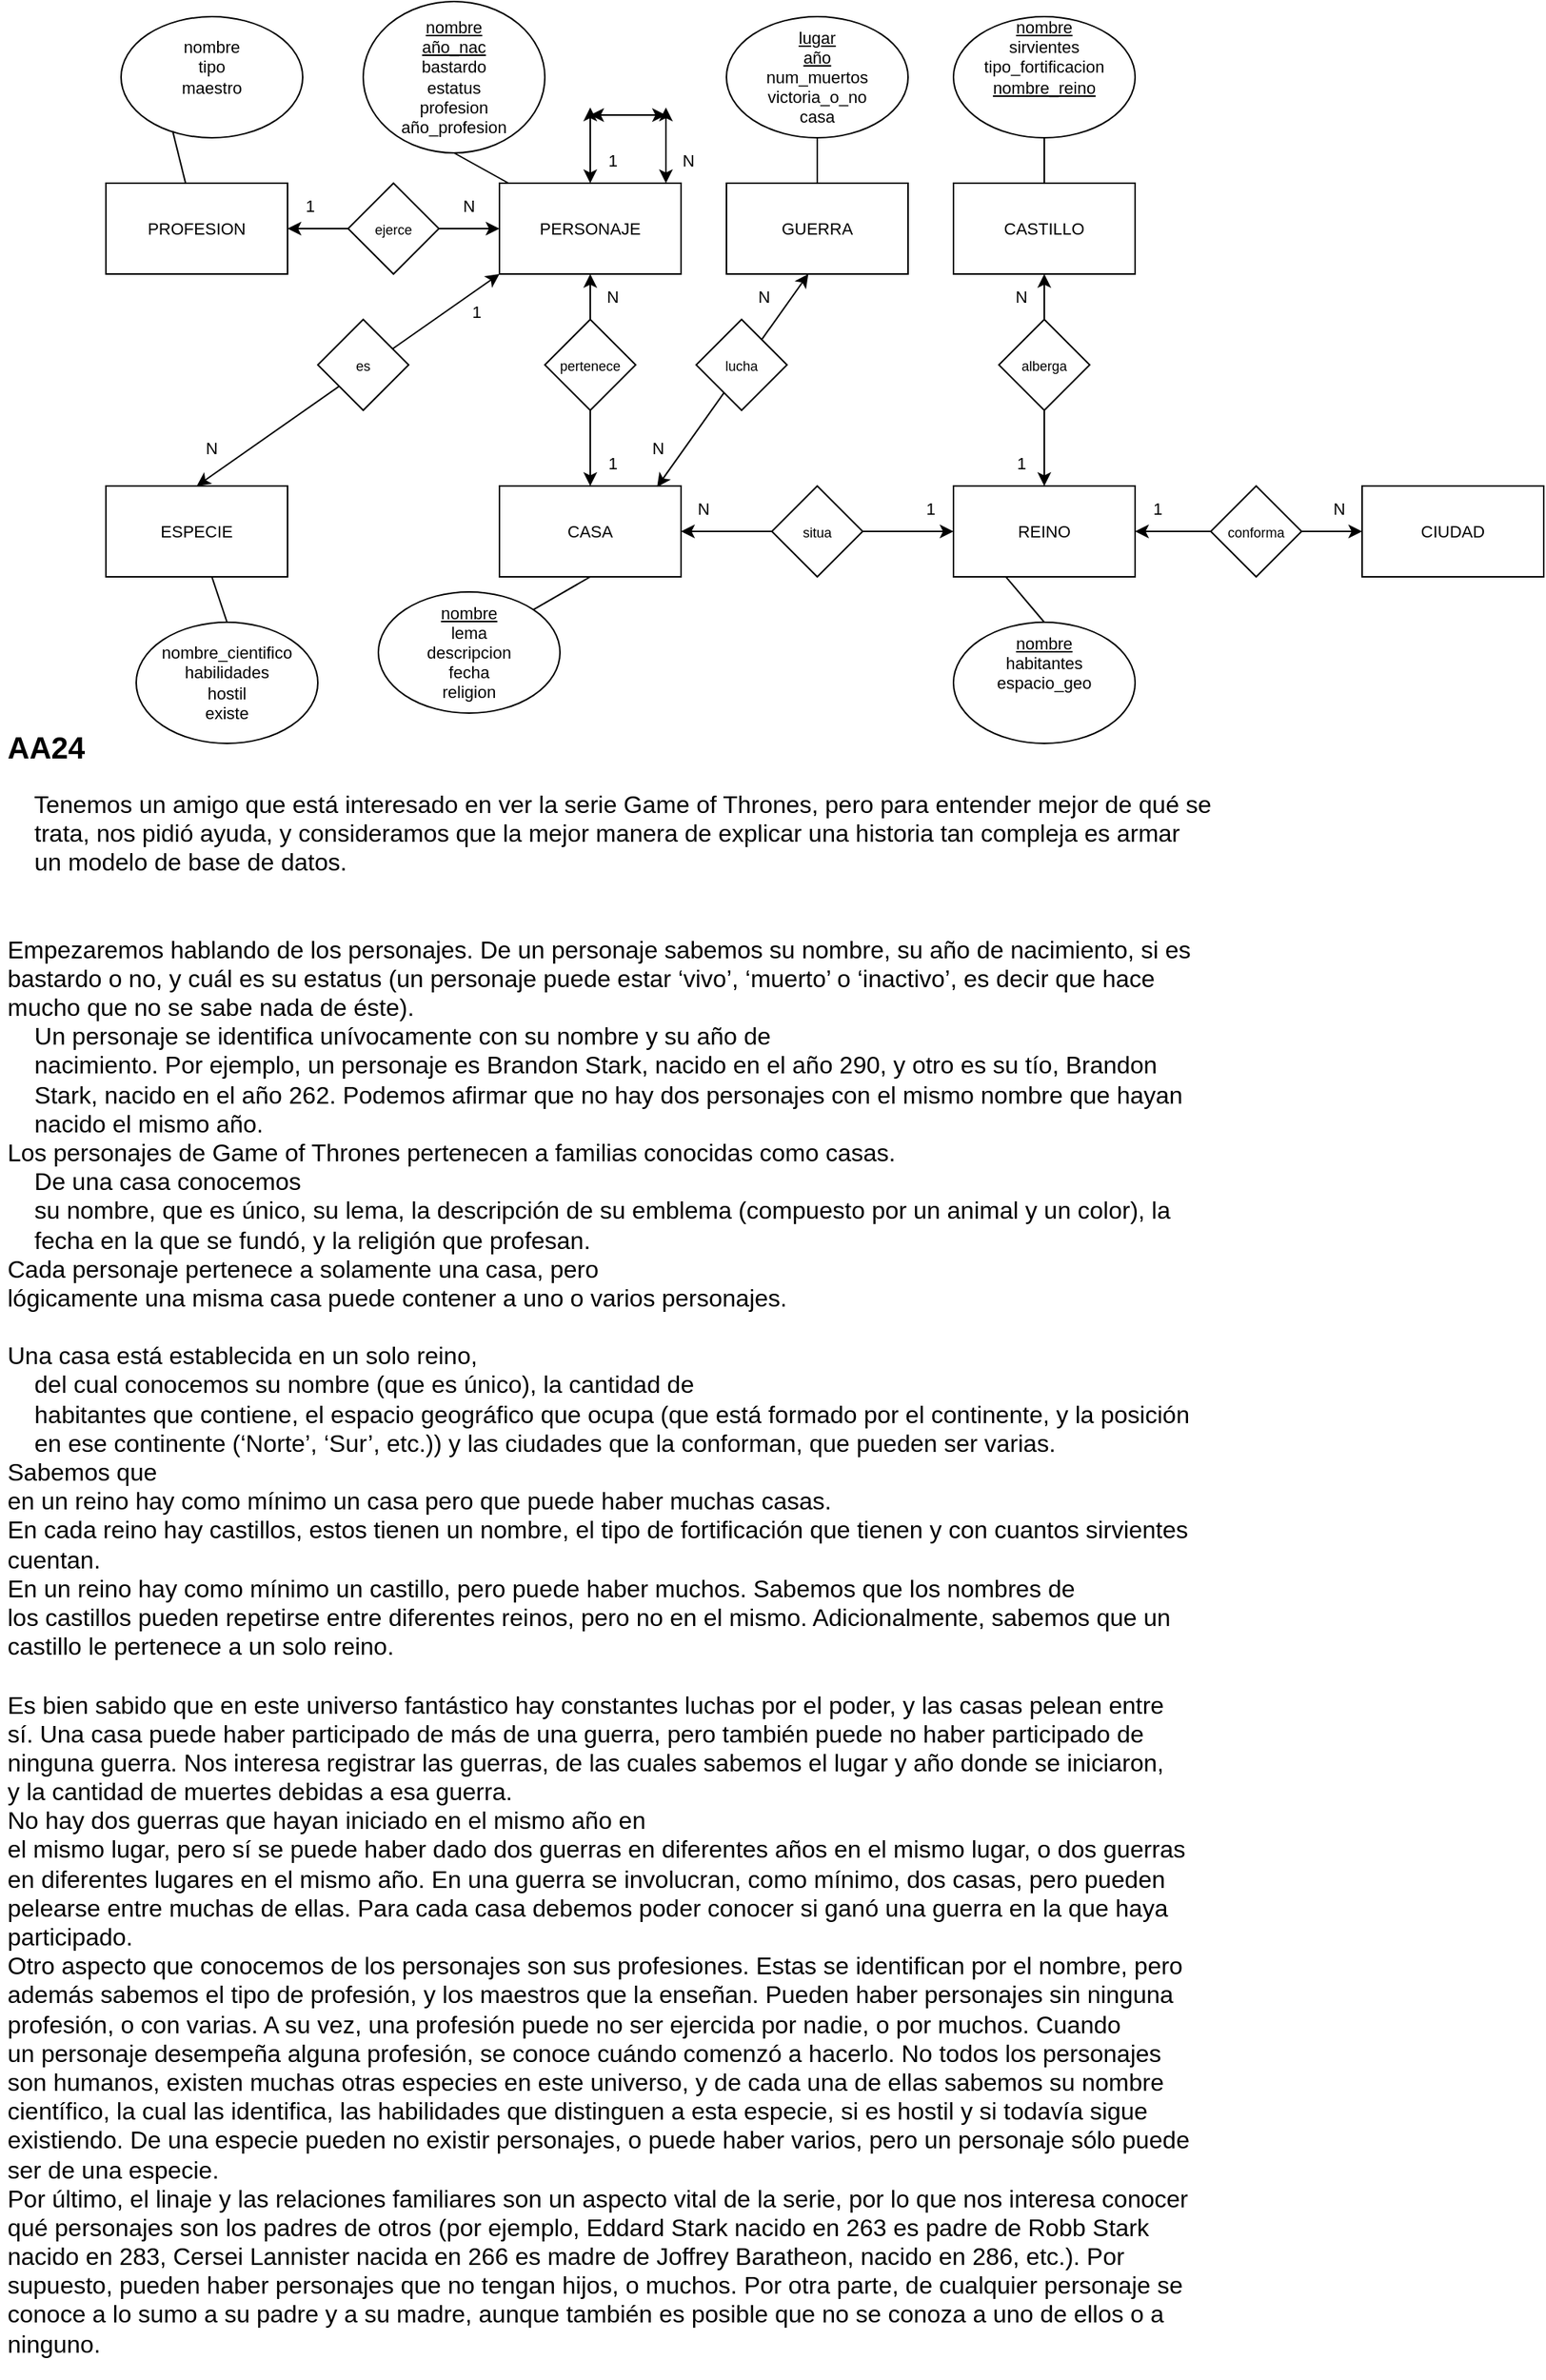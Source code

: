 <mxfile version="20.3.0" type="github">
  <diagram id="C5RBs43oDa-KdzZeNtuy" name="Page-1">
    <mxGraphModel dx="2012" dy="591" grid="1" gridSize="10" guides="1" tooltips="1" connect="1" arrows="1" fold="1" page="1" pageScale="1" pageWidth="827" pageHeight="1169" math="0" shadow="0">
      <root>
        <mxCell id="WIyWlLk6GJQsqaUBKTNV-0" />
        <mxCell id="WIyWlLk6GJQsqaUBKTNV-1" parent="WIyWlLk6GJQsqaUBKTNV-0" />
        <mxCell id="rh9xdCCn0vHc_wa4EPn4-0" value="PERSONAJE" style="rounded=0;whiteSpace=wrap;html=1;strokeWidth=1;fontSize=11;" vertex="1" parent="WIyWlLk6GJQsqaUBKTNV-1">
          <mxGeometry x="90" y="120" width="120" height="60" as="geometry" />
        </mxCell>
        <mxCell id="rh9xdCCn0vHc_wa4EPn4-1" value="CASA" style="rounded=0;whiteSpace=wrap;html=1;strokeWidth=1;fontSize=11;" vertex="1" parent="WIyWlLk6GJQsqaUBKTNV-1">
          <mxGeometry x="90" y="320" width="120" height="60" as="geometry" />
        </mxCell>
        <mxCell id="rh9xdCCn0vHc_wa4EPn4-2" value="" style="endArrow=classic;startArrow=classic;html=1;rounded=0;fontSize=11;entryX=0.5;entryY=1;entryDx=0;entryDy=0;exitX=0.5;exitY=0;exitDx=0;exitDy=0;" edge="1" parent="WIyWlLk6GJQsqaUBKTNV-1" source="rh9xdCCn0vHc_wa4EPn4-1" target="rh9xdCCn0vHc_wa4EPn4-0">
          <mxGeometry width="50" height="50" relative="1" as="geometry">
            <mxPoint x="410" y="260" as="sourcePoint" />
            <mxPoint x="460" y="210" as="targetPoint" />
          </mxGeometry>
        </mxCell>
        <mxCell id="rh9xdCCn0vHc_wa4EPn4-3" value="&lt;div&gt;&lt;u&gt;nombre&lt;/u&gt;&lt;/div&gt;&lt;div&gt;&lt;u&gt;año_nac&lt;/u&gt;&lt;/div&gt;&lt;div&gt;bastardo&lt;/div&gt;&lt;div&gt;estatus&lt;/div&gt;&lt;div&gt;profesion&lt;/div&gt;&lt;div&gt;año_profesion&lt;br&gt;&lt;/div&gt;" style="ellipse;whiteSpace=wrap;html=1;strokeWidth=1;fontSize=11;" vertex="1" parent="WIyWlLk6GJQsqaUBKTNV-1">
          <mxGeometry width="120" height="100" as="geometry" />
        </mxCell>
        <mxCell id="rh9xdCCn0vHc_wa4EPn4-4" value="" style="endArrow=none;html=1;rounded=0;fontSize=11;entryX=0.5;entryY=1;entryDx=0;entryDy=0;" edge="1" parent="WIyWlLk6GJQsqaUBKTNV-1" source="rh9xdCCn0vHc_wa4EPn4-0" target="rh9xdCCn0vHc_wa4EPn4-3">
          <mxGeometry width="50" height="50" relative="1" as="geometry">
            <mxPoint x="410" y="260" as="sourcePoint" />
            <mxPoint x="460" y="210" as="targetPoint" />
          </mxGeometry>
        </mxCell>
        <mxCell id="rh9xdCCn0vHc_wa4EPn4-5" value="&lt;div&gt;&lt;u&gt;nombre&lt;/u&gt;&lt;/div&gt;&lt;div&gt;lema&lt;/div&gt;&lt;div&gt;descripcion&lt;/div&gt;&lt;div&gt;fecha&lt;/div&gt;&lt;div&gt;religion&lt;/div&gt;" style="ellipse;whiteSpace=wrap;html=1;strokeWidth=1;fontSize=11;" vertex="1" parent="WIyWlLk6GJQsqaUBKTNV-1">
          <mxGeometry x="10" y="390" width="120" height="80" as="geometry" />
        </mxCell>
        <mxCell id="rh9xdCCn0vHc_wa4EPn4-6" value="" style="endArrow=none;html=1;rounded=0;fontSize=11;exitX=1;exitY=0;exitDx=0;exitDy=0;entryX=0.5;entryY=1;entryDx=0;entryDy=0;" edge="1" parent="WIyWlLk6GJQsqaUBKTNV-1" source="rh9xdCCn0vHc_wa4EPn4-5" target="rh9xdCCn0vHc_wa4EPn4-1">
          <mxGeometry width="50" height="50" relative="1" as="geometry">
            <mxPoint x="410" y="260" as="sourcePoint" />
            <mxPoint x="460" y="210" as="targetPoint" />
          </mxGeometry>
        </mxCell>
        <mxCell id="rh9xdCCn0vHc_wa4EPn4-7" value="N" style="text;html=1;strokeColor=none;fillColor=none;align=center;verticalAlign=middle;whiteSpace=wrap;rounded=0;strokeWidth=1;fontSize=11;" vertex="1" parent="WIyWlLk6GJQsqaUBKTNV-1">
          <mxGeometry x="150" y="180" width="30" height="30" as="geometry" />
        </mxCell>
        <mxCell id="rh9xdCCn0vHc_wa4EPn4-8" value="1" style="text;html=1;strokeColor=none;fillColor=none;align=center;verticalAlign=middle;whiteSpace=wrap;rounded=0;strokeWidth=1;fontSize=11;" vertex="1" parent="WIyWlLk6GJQsqaUBKTNV-1">
          <mxGeometry x="150" y="290" width="30" height="30" as="geometry" />
        </mxCell>
        <mxCell id="rh9xdCCn0vHc_wa4EPn4-10" value="&lt;font style=&quot;font-size: 9px;&quot;&gt;pertenece&lt;/font&gt;" style="rhombus;whiteSpace=wrap;html=1;strokeWidth=1;fontSize=11;" vertex="1" parent="WIyWlLk6GJQsqaUBKTNV-1">
          <mxGeometry x="120" y="210" width="60" height="60" as="geometry" />
        </mxCell>
        <mxCell id="rh9xdCCn0vHc_wa4EPn4-11" value="&lt;font style=&quot;font-size: 11px;&quot;&gt;REINO&lt;/font&gt;" style="rounded=0;whiteSpace=wrap;html=1;strokeWidth=1;fontSize=9;" vertex="1" parent="WIyWlLk6GJQsqaUBKTNV-1">
          <mxGeometry x="390" y="320" width="120" height="60" as="geometry" />
        </mxCell>
        <mxCell id="rh9xdCCn0vHc_wa4EPn4-12" value="" style="endArrow=classic;startArrow=none;html=1;rounded=0;fontSize=9;exitX=1;exitY=0.5;exitDx=0;exitDy=0;entryX=0;entryY=0.5;entryDx=0;entryDy=0;" edge="1" parent="WIyWlLk6GJQsqaUBKTNV-1" source="rh9xdCCn0vHc_wa4EPn4-15" target="rh9xdCCn0vHc_wa4EPn4-11">
          <mxGeometry width="50" height="50" relative="1" as="geometry">
            <mxPoint x="410" y="260" as="sourcePoint" />
            <mxPoint x="460" y="210" as="targetPoint" />
          </mxGeometry>
        </mxCell>
        <mxCell id="rh9xdCCn0vHc_wa4EPn4-13" value="N" style="text;html=1;strokeColor=none;fillColor=none;align=center;verticalAlign=middle;whiteSpace=wrap;rounded=0;strokeWidth=1;fontSize=11;" vertex="1" parent="WIyWlLk6GJQsqaUBKTNV-1">
          <mxGeometry x="210" y="320" width="30" height="30" as="geometry" />
        </mxCell>
        <mxCell id="rh9xdCCn0vHc_wa4EPn4-14" value="1" style="text;html=1;strokeColor=none;fillColor=none;align=center;verticalAlign=middle;whiteSpace=wrap;rounded=0;strokeWidth=1;fontSize=11;" vertex="1" parent="WIyWlLk6GJQsqaUBKTNV-1">
          <mxGeometry x="360" y="320" width="30" height="30" as="geometry" />
        </mxCell>
        <mxCell id="rh9xdCCn0vHc_wa4EPn4-15" value="&lt;font style=&quot;font-size: 9px;&quot;&gt;situa&lt;/font&gt;" style="rhombus;whiteSpace=wrap;html=1;strokeWidth=1;fontSize=11;" vertex="1" parent="WIyWlLk6GJQsqaUBKTNV-1">
          <mxGeometry x="270" y="320" width="60" height="60" as="geometry" />
        </mxCell>
        <mxCell id="rh9xdCCn0vHc_wa4EPn4-16" value="" style="endArrow=none;startArrow=classic;html=1;rounded=0;fontSize=9;exitX=1;exitY=0.5;exitDx=0;exitDy=0;entryX=0;entryY=0.5;entryDx=0;entryDy=0;" edge="1" parent="WIyWlLk6GJQsqaUBKTNV-1" source="rh9xdCCn0vHc_wa4EPn4-1" target="rh9xdCCn0vHc_wa4EPn4-15">
          <mxGeometry width="50" height="50" relative="1" as="geometry">
            <mxPoint x="210" y="350" as="sourcePoint" />
            <mxPoint x="390" y="350" as="targetPoint" />
          </mxGeometry>
        </mxCell>
        <mxCell id="rh9xdCCn0vHc_wa4EPn4-17" value="&lt;font style=&quot;font-size: 11px;&quot;&gt;CIUDAD&lt;/font&gt;" style="rounded=0;whiteSpace=wrap;html=1;strokeWidth=1;fontSize=9;" vertex="1" parent="WIyWlLk6GJQsqaUBKTNV-1">
          <mxGeometry x="660" y="320" width="120" height="60" as="geometry" />
        </mxCell>
        <mxCell id="rh9xdCCn0vHc_wa4EPn4-18" value="" style="endArrow=classic;startArrow=none;html=1;rounded=0;fontSize=9;entryX=0;entryY=0.5;entryDx=0;entryDy=0;exitX=1;exitY=0.5;exitDx=0;exitDy=0;" edge="1" parent="WIyWlLk6GJQsqaUBKTNV-1" source="rh9xdCCn0vHc_wa4EPn4-24" target="rh9xdCCn0vHc_wa4EPn4-17">
          <mxGeometry width="50" height="50" relative="1" as="geometry">
            <mxPoint x="410" y="320" as="sourcePoint" />
            <mxPoint x="460" y="270" as="targetPoint" />
          </mxGeometry>
        </mxCell>
        <mxCell id="rh9xdCCn0vHc_wa4EPn4-19" value="N" style="text;html=1;strokeColor=none;fillColor=none;align=center;verticalAlign=middle;whiteSpace=wrap;rounded=0;strokeWidth=1;fontSize=11;" vertex="1" parent="WIyWlLk6GJQsqaUBKTNV-1">
          <mxGeometry x="630" y="320" width="30" height="30" as="geometry" />
        </mxCell>
        <mxCell id="rh9xdCCn0vHc_wa4EPn4-20" value="1" style="text;html=1;strokeColor=none;fillColor=none;align=center;verticalAlign=middle;whiteSpace=wrap;rounded=0;strokeWidth=1;fontSize=11;" vertex="1" parent="WIyWlLk6GJQsqaUBKTNV-1">
          <mxGeometry x="510" y="320" width="30" height="30" as="geometry" />
        </mxCell>
        <mxCell id="rh9xdCCn0vHc_wa4EPn4-21" value="&lt;div&gt;&lt;u&gt;nombre&lt;/u&gt;&lt;/div&gt;&lt;div&gt;habitantes&lt;br&gt;&lt;/div&gt;&lt;div&gt;espacio_geo&lt;/div&gt;&lt;div&gt;&lt;br&gt;&lt;/div&gt;&lt;div&gt;&lt;br&gt;&lt;/div&gt;" style="ellipse;whiteSpace=wrap;html=1;strokeWidth=1;fontSize=11;" vertex="1" parent="WIyWlLk6GJQsqaUBKTNV-1">
          <mxGeometry x="390" y="410" width="120" height="80" as="geometry" />
        </mxCell>
        <mxCell id="rh9xdCCn0vHc_wa4EPn4-22" value="" style="endArrow=none;html=1;rounded=0;fontSize=9;exitX=0.5;exitY=0;exitDx=0;exitDy=0;entryX=0.288;entryY=0.999;entryDx=0;entryDy=0;entryPerimeter=0;" edge="1" parent="WIyWlLk6GJQsqaUBKTNV-1" source="rh9xdCCn0vHc_wa4EPn4-21" target="rh9xdCCn0vHc_wa4EPn4-11">
          <mxGeometry width="50" height="50" relative="1" as="geometry">
            <mxPoint x="410" y="320" as="sourcePoint" />
            <mxPoint x="460" y="270" as="targetPoint" />
          </mxGeometry>
        </mxCell>
        <mxCell id="rh9xdCCn0vHc_wa4EPn4-23" value="&lt;div style=&quot;font-size: 11px;&quot;&gt;&lt;font style=&quot;font-size: 11px;&quot;&gt;CASTILLO&lt;/font&gt;&lt;/div&gt;" style="rounded=0;whiteSpace=wrap;html=1;strokeWidth=1;fontSize=9;" vertex="1" parent="WIyWlLk6GJQsqaUBKTNV-1">
          <mxGeometry x="390" y="120" width="120" height="60" as="geometry" />
        </mxCell>
        <mxCell id="rh9xdCCn0vHc_wa4EPn4-24" value="&lt;font style=&quot;font-size: 9px;&quot;&gt;conforma&lt;/font&gt;" style="rhombus;whiteSpace=wrap;html=1;strokeWidth=1;fontSize=11;" vertex="1" parent="WIyWlLk6GJQsqaUBKTNV-1">
          <mxGeometry x="560" y="320" width="60" height="60" as="geometry" />
        </mxCell>
        <mxCell id="rh9xdCCn0vHc_wa4EPn4-25" value="" style="endArrow=none;startArrow=classic;html=1;rounded=0;fontSize=9;entryX=0;entryY=0.5;entryDx=0;entryDy=0;exitX=1;exitY=0.5;exitDx=0;exitDy=0;" edge="1" parent="WIyWlLk6GJQsqaUBKTNV-1" source="rh9xdCCn0vHc_wa4EPn4-11" target="rh9xdCCn0vHc_wa4EPn4-24">
          <mxGeometry width="50" height="50" relative="1" as="geometry">
            <mxPoint x="510" y="350" as="sourcePoint" />
            <mxPoint x="660" y="350" as="targetPoint" />
          </mxGeometry>
        </mxCell>
        <mxCell id="rh9xdCCn0vHc_wa4EPn4-26" value="" style="endArrow=classic;startArrow=classic;html=1;rounded=0;fontSize=11;entryX=0.5;entryY=1;entryDx=0;entryDy=0;exitX=0.5;exitY=0;exitDx=0;exitDy=0;" edge="1" parent="WIyWlLk6GJQsqaUBKTNV-1" source="rh9xdCCn0vHc_wa4EPn4-11" target="rh9xdCCn0vHc_wa4EPn4-23">
          <mxGeometry width="50" height="50" relative="1" as="geometry">
            <mxPoint x="410" y="320" as="sourcePoint" />
            <mxPoint x="460" y="270" as="targetPoint" />
          </mxGeometry>
        </mxCell>
        <mxCell id="rh9xdCCn0vHc_wa4EPn4-27" value="N" style="text;html=1;strokeColor=none;fillColor=none;align=center;verticalAlign=middle;whiteSpace=wrap;rounded=0;strokeWidth=1;fontSize=11;" vertex="1" parent="WIyWlLk6GJQsqaUBKTNV-1">
          <mxGeometry x="420" y="180" width="30" height="30" as="geometry" />
        </mxCell>
        <mxCell id="rh9xdCCn0vHc_wa4EPn4-29" value="1" style="text;html=1;strokeColor=none;fillColor=none;align=center;verticalAlign=middle;whiteSpace=wrap;rounded=0;strokeWidth=1;fontSize=11;" vertex="1" parent="WIyWlLk6GJQsqaUBKTNV-1">
          <mxGeometry x="420" y="290" width="30" height="30" as="geometry" />
        </mxCell>
        <mxCell id="rh9xdCCn0vHc_wa4EPn4-30" value="&lt;font style=&quot;font-size: 9px;&quot;&gt;alberga&lt;/font&gt;" style="rhombus;whiteSpace=wrap;html=1;strokeWidth=1;fontSize=11;" vertex="1" parent="WIyWlLk6GJQsqaUBKTNV-1">
          <mxGeometry x="420" y="210" width="60" height="60" as="geometry" />
        </mxCell>
        <mxCell id="rh9xdCCn0vHc_wa4EPn4-31" value="&lt;div&gt;&lt;u&gt;nombre&lt;/u&gt;&lt;/div&gt;&lt;div&gt;sirvientes&lt;br&gt;&lt;/div&gt;&lt;div&gt;tipo_fortificacion&lt;/div&gt;&lt;div&gt;&lt;u&gt;nombre_reino&lt;/u&gt;&lt;br&gt;&lt;/div&gt;&lt;div&gt;&lt;br&gt;&lt;/div&gt;&lt;div&gt;&lt;br&gt;&lt;/div&gt;" style="ellipse;whiteSpace=wrap;html=1;strokeWidth=1;fontSize=11;" vertex="1" parent="WIyWlLk6GJQsqaUBKTNV-1">
          <mxGeometry x="390" y="10" width="120" height="80" as="geometry" />
        </mxCell>
        <mxCell id="rh9xdCCn0vHc_wa4EPn4-32" value="" style="endArrow=none;html=1;rounded=0;fontSize=9;entryX=0.5;entryY=1;entryDx=0;entryDy=0;" edge="1" parent="WIyWlLk6GJQsqaUBKTNV-1" source="rh9xdCCn0vHc_wa4EPn4-23" target="rh9xdCCn0vHc_wa4EPn4-31">
          <mxGeometry width="50" height="50" relative="1" as="geometry">
            <mxPoint x="410" y="260" as="sourcePoint" />
            <mxPoint x="460" y="210" as="targetPoint" />
          </mxGeometry>
        </mxCell>
        <mxCell id="rh9xdCCn0vHc_wa4EPn4-33" value="&lt;font style=&quot;font-size: 11px;&quot;&gt;GUERRA&lt;/font&gt;" style="rounded=0;whiteSpace=wrap;html=1;strokeWidth=1;fontSize=9;" vertex="1" parent="WIyWlLk6GJQsqaUBKTNV-1">
          <mxGeometry x="240" y="120" width="120" height="60" as="geometry" />
        </mxCell>
        <mxCell id="rh9xdCCn0vHc_wa4EPn4-34" value="" style="endArrow=classic;startArrow=classic;html=1;rounded=0;fontSize=11;exitX=0.868;exitY=0.011;exitDx=0;exitDy=0;exitPerimeter=0;entryX=0.451;entryY=0.999;entryDx=0;entryDy=0;entryPerimeter=0;" edge="1" parent="WIyWlLk6GJQsqaUBKTNV-1" source="rh9xdCCn0vHc_wa4EPn4-1" target="rh9xdCCn0vHc_wa4EPn4-33">
          <mxGeometry width="50" height="50" relative="1" as="geometry">
            <mxPoint x="410" y="260" as="sourcePoint" />
            <mxPoint x="460" y="210" as="targetPoint" />
          </mxGeometry>
        </mxCell>
        <mxCell id="rh9xdCCn0vHc_wa4EPn4-35" value="N" style="text;html=1;strokeColor=none;fillColor=none;align=center;verticalAlign=middle;whiteSpace=wrap;rounded=0;strokeWidth=1;fontSize=11;" vertex="1" parent="WIyWlLk6GJQsqaUBKTNV-1">
          <mxGeometry x="180" y="280" width="30" height="30" as="geometry" />
        </mxCell>
        <mxCell id="rh9xdCCn0vHc_wa4EPn4-36" value="N" style="text;html=1;strokeColor=none;fillColor=none;align=center;verticalAlign=middle;whiteSpace=wrap;rounded=0;strokeWidth=1;fontSize=11;" vertex="1" parent="WIyWlLk6GJQsqaUBKTNV-1">
          <mxGeometry x="250" y="180" width="30" height="30" as="geometry" />
        </mxCell>
        <mxCell id="rh9xdCCn0vHc_wa4EPn4-37" value="&lt;u&gt;lugar&lt;/u&gt;&lt;div&gt;&lt;u&gt;año&lt;/u&gt;&lt;/div&gt;&lt;div&gt;num_muertos&lt;/div&gt;&lt;div&gt;victoria_o_no&lt;/div&gt;&lt;div&gt;casa&lt;br&gt;&lt;/div&gt;" style="ellipse;whiteSpace=wrap;html=1;strokeWidth=1;fontSize=11;" vertex="1" parent="WIyWlLk6GJQsqaUBKTNV-1">
          <mxGeometry x="240" y="10" width="120" height="80" as="geometry" />
        </mxCell>
        <mxCell id="rh9xdCCn0vHc_wa4EPn4-38" value="" style="endArrow=none;html=1;rounded=0;fontSize=11;entryX=0.5;entryY=1;entryDx=0;entryDy=0;exitX=0.5;exitY=0;exitDx=0;exitDy=0;" edge="1" parent="WIyWlLk6GJQsqaUBKTNV-1" source="rh9xdCCn0vHc_wa4EPn4-33" target="rh9xdCCn0vHc_wa4EPn4-37">
          <mxGeometry width="50" height="50" relative="1" as="geometry">
            <mxPoint x="410" y="280" as="sourcePoint" />
            <mxPoint x="460" y="230" as="targetPoint" />
          </mxGeometry>
        </mxCell>
        <mxCell id="rh9xdCCn0vHc_wa4EPn4-39" value="PROFESION" style="rounded=0;whiteSpace=wrap;html=1;strokeWidth=1;fontSize=11;" vertex="1" parent="WIyWlLk6GJQsqaUBKTNV-1">
          <mxGeometry x="-170" y="120" width="120" height="60" as="geometry" />
        </mxCell>
        <mxCell id="rh9xdCCn0vHc_wa4EPn4-40" value="" style="endArrow=classic;startArrow=classic;html=1;rounded=0;fontSize=11;entryX=1;entryY=0.5;entryDx=0;entryDy=0;exitX=0;exitY=0.5;exitDx=0;exitDy=0;" edge="1" parent="WIyWlLk6GJQsqaUBKTNV-1" source="rh9xdCCn0vHc_wa4EPn4-0" target="rh9xdCCn0vHc_wa4EPn4-39">
          <mxGeometry width="50" height="50" relative="1" as="geometry">
            <mxPoint x="190" y="280" as="sourcePoint" />
            <mxPoint x="240" y="230" as="targetPoint" />
          </mxGeometry>
        </mxCell>
        <mxCell id="rh9xdCCn0vHc_wa4EPn4-41" value="N" style="text;html=1;strokeColor=none;fillColor=none;align=center;verticalAlign=middle;whiteSpace=wrap;rounded=0;strokeWidth=1;fontSize=11;" vertex="1" parent="WIyWlLk6GJQsqaUBKTNV-1">
          <mxGeometry x="55" y="120" width="30" height="30" as="geometry" />
        </mxCell>
        <mxCell id="rh9xdCCn0vHc_wa4EPn4-42" value="1" style="text;html=1;strokeColor=none;fillColor=none;align=center;verticalAlign=middle;whiteSpace=wrap;rounded=0;strokeWidth=1;fontSize=11;" vertex="1" parent="WIyWlLk6GJQsqaUBKTNV-1">
          <mxGeometry x="-50" y="120" width="30" height="30" as="geometry" />
        </mxCell>
        <mxCell id="rh9xdCCn0vHc_wa4EPn4-43" value="&lt;div&gt;nombre&lt;/div&gt;&lt;div&gt;tipo&lt;/div&gt;&lt;div&gt;maestro&lt;/div&gt;&lt;div&gt;&lt;br&gt;&lt;/div&gt;" style="ellipse;whiteSpace=wrap;html=1;strokeWidth=1;fontSize=11;" vertex="1" parent="WIyWlLk6GJQsqaUBKTNV-1">
          <mxGeometry x="-160" y="10" width="120" height="80" as="geometry" />
        </mxCell>
        <mxCell id="rh9xdCCn0vHc_wa4EPn4-44" value="ESPECIE" style="rounded=0;whiteSpace=wrap;html=1;strokeWidth=1;fontSize=11;" vertex="1" parent="WIyWlLk6GJQsqaUBKTNV-1">
          <mxGeometry x="-170" y="320" width="120" height="60" as="geometry" />
        </mxCell>
        <mxCell id="rh9xdCCn0vHc_wa4EPn4-45" value="" style="endArrow=classic;startArrow=classic;html=1;rounded=0;fontSize=11;exitX=0.5;exitY=0;exitDx=0;exitDy=0;entryX=0;entryY=1;entryDx=0;entryDy=0;" edge="1" parent="WIyWlLk6GJQsqaUBKTNV-1" source="rh9xdCCn0vHc_wa4EPn4-44" target="rh9xdCCn0vHc_wa4EPn4-0">
          <mxGeometry width="50" height="50" relative="1" as="geometry">
            <mxPoint x="190" y="260" as="sourcePoint" />
            <mxPoint x="240" y="210" as="targetPoint" />
          </mxGeometry>
        </mxCell>
        <mxCell id="rh9xdCCn0vHc_wa4EPn4-46" value="N" style="text;html=1;strokeColor=none;fillColor=none;align=center;verticalAlign=middle;whiteSpace=wrap;rounded=0;strokeWidth=1;fontSize=11;" vertex="1" parent="WIyWlLk6GJQsqaUBKTNV-1">
          <mxGeometry x="-115" y="280" width="30" height="30" as="geometry" />
        </mxCell>
        <mxCell id="rh9xdCCn0vHc_wa4EPn4-48" value="1" style="text;html=1;strokeColor=none;fillColor=none;align=center;verticalAlign=middle;whiteSpace=wrap;rounded=0;strokeWidth=1;fontSize=11;" vertex="1" parent="WIyWlLk6GJQsqaUBKTNV-1">
          <mxGeometry x="60" y="190" width="30" height="30" as="geometry" />
        </mxCell>
        <mxCell id="rh9xdCCn0vHc_wa4EPn4-49" value="&lt;font style=&quot;font-size: 9px;&quot;&gt;lucha&lt;/font&gt;" style="rhombus;whiteSpace=wrap;html=1;strokeWidth=1;fontSize=11;" vertex="1" parent="WIyWlLk6GJQsqaUBKTNV-1">
          <mxGeometry x="220" y="210" width="60" height="60" as="geometry" />
        </mxCell>
        <mxCell id="rh9xdCCn0vHc_wa4EPn4-50" value="&lt;font style=&quot;font-size: 9px;&quot;&gt;es&lt;/font&gt;" style="rhombus;whiteSpace=wrap;html=1;strokeWidth=1;fontSize=11;" vertex="1" parent="WIyWlLk6GJQsqaUBKTNV-1">
          <mxGeometry x="-30" y="210" width="60" height="60" as="geometry" />
        </mxCell>
        <mxCell id="rh9xdCCn0vHc_wa4EPn4-51" value="&lt;font style=&quot;font-size: 9px;&quot;&gt;ejerce&lt;/font&gt;" style="rhombus;whiteSpace=wrap;html=1;strokeWidth=1;fontSize=11;" vertex="1" parent="WIyWlLk6GJQsqaUBKTNV-1">
          <mxGeometry x="-10" y="120" width="60" height="60" as="geometry" />
        </mxCell>
        <mxCell id="rh9xdCCn0vHc_wa4EPn4-52" value="" style="endArrow=none;html=1;rounded=0;fontSize=9;entryX=0.284;entryY=0.944;entryDx=0;entryDy=0;entryPerimeter=0;" edge="1" parent="WIyWlLk6GJQsqaUBKTNV-1" source="rh9xdCCn0vHc_wa4EPn4-39" target="rh9xdCCn0vHc_wa4EPn4-43">
          <mxGeometry width="50" height="50" relative="1" as="geometry">
            <mxPoint x="-240" y="150" as="sourcePoint" />
            <mxPoint x="-190" y="100" as="targetPoint" />
          </mxGeometry>
        </mxCell>
        <mxCell id="rh9xdCCn0vHc_wa4EPn4-53" value="&lt;div&gt;nombre_cientifico&lt;/div&gt;&lt;div&gt;habilidades&lt;/div&gt;&lt;div&gt;hostil&lt;/div&gt;&lt;div&gt;existe&lt;br&gt;&lt;/div&gt;" style="ellipse;whiteSpace=wrap;html=1;strokeWidth=1;fontSize=11;" vertex="1" parent="WIyWlLk6GJQsqaUBKTNV-1">
          <mxGeometry x="-150" y="410" width="120" height="80" as="geometry" />
        </mxCell>
        <mxCell id="rh9xdCCn0vHc_wa4EPn4-54" value="" style="endArrow=none;html=1;rounded=0;fontSize=9;exitX=0.5;exitY=0;exitDx=0;exitDy=0;" edge="1" parent="WIyWlLk6GJQsqaUBKTNV-1" source="rh9xdCCn0vHc_wa4EPn4-53" target="rh9xdCCn0vHc_wa4EPn4-44">
          <mxGeometry width="50" height="50" relative="1" as="geometry">
            <mxPoint x="-30" y="390" as="sourcePoint" />
            <mxPoint x="20" y="340" as="targetPoint" />
          </mxGeometry>
        </mxCell>
        <mxCell id="rh9xdCCn0vHc_wa4EPn4-57" value="" style="endArrow=classic;startArrow=classic;html=1;rounded=0;fontSize=9;" edge="1" parent="WIyWlLk6GJQsqaUBKTNV-1" source="rh9xdCCn0vHc_wa4EPn4-0">
          <mxGeometry width="50" height="50" relative="1" as="geometry">
            <mxPoint x="220" y="240" as="sourcePoint" />
            <mxPoint x="150" y="70" as="targetPoint" />
          </mxGeometry>
        </mxCell>
        <mxCell id="rh9xdCCn0vHc_wa4EPn4-58" value="" style="endArrow=classic;startArrow=classic;html=1;rounded=0;fontSize=9;" edge="1" parent="WIyWlLk6GJQsqaUBKTNV-1">
          <mxGeometry width="50" height="50" relative="1" as="geometry">
            <mxPoint x="150" y="75" as="sourcePoint" />
            <mxPoint x="200" y="75" as="targetPoint" />
          </mxGeometry>
        </mxCell>
        <mxCell id="rh9xdCCn0vHc_wa4EPn4-59" value="" style="endArrow=classic;startArrow=classic;html=1;rounded=0;fontSize=9;" edge="1" parent="WIyWlLk6GJQsqaUBKTNV-1">
          <mxGeometry width="50" height="50" relative="1" as="geometry">
            <mxPoint x="200" y="120" as="sourcePoint" />
            <mxPoint x="200" y="70" as="targetPoint" />
          </mxGeometry>
        </mxCell>
        <mxCell id="rh9xdCCn0vHc_wa4EPn4-60" value="1" style="text;html=1;strokeColor=none;fillColor=none;align=center;verticalAlign=middle;whiteSpace=wrap;rounded=0;strokeWidth=1;fontSize=11;" vertex="1" parent="WIyWlLk6GJQsqaUBKTNV-1">
          <mxGeometry x="150" y="90" width="30" height="30" as="geometry" />
        </mxCell>
        <mxCell id="rh9xdCCn0vHc_wa4EPn4-61" value="N" style="text;html=1;strokeColor=none;fillColor=none;align=center;verticalAlign=middle;whiteSpace=wrap;rounded=0;strokeWidth=1;fontSize=11;" vertex="1" parent="WIyWlLk6GJQsqaUBKTNV-1">
          <mxGeometry x="200" y="90" width="30" height="30" as="geometry" />
        </mxCell>
        <mxCell id="rh9xdCCn0vHc_wa4EPn4-63" value="&lt;h1 style=&quot;font-size: 16px;&quot;&gt;&lt;font style=&quot;font-size: 20px;&quot;&gt;AA24&lt;/font&gt;&lt;/h1&gt;&lt;p style=&quot;font-size: 16px;&quot;&gt;&lt;font style=&quot;font-size: 16px;&quot;&gt;&amp;nbsp;&amp;nbsp;&amp;nbsp; Tenemos un amigo que está interesado en ver la serie Game of Thrones, pero para entender mejor de qué se&lt;br&gt;&amp;nbsp;&amp;nbsp; &amp;nbsp;trata, nos pidió ayuda, y consideramos que la mejor manera de explicar una historia tan compleja es armar&lt;br&gt;&amp;nbsp;&amp;nbsp; &amp;nbsp;un modelo de base de datos.&lt;br&gt;&lt;br&gt;&lt;br&gt;Empezaremos hablando de los personajes. De un personaje sabemos su nombre, su año de nacimiento, si es&lt;br&gt;bastardo o no, y cuál es su estatus (un personaje puede estar ‘vivo’, ‘muerto’ o ‘inactivo’, es decir que hace&lt;br&gt;mucho que no se sabe nada de éste). &lt;br&gt;&amp;nbsp;&amp;nbsp; &amp;nbsp;Un personaje se identifica unívocamente con su nombre y su año de&lt;br&gt;&amp;nbsp;&amp;nbsp; &amp;nbsp;nacimiento. Por ejemplo, un personaje es Brandon Stark, nacido en el año 290, y otro es su tío, Brandon&lt;br&gt;&amp;nbsp;&amp;nbsp; &amp;nbsp;Stark, nacido en el año 262. Podemos afirmar que no hay dos personajes con el mismo nombre que hayan&lt;br&gt;&amp;nbsp;&amp;nbsp; &amp;nbsp;nacido el mismo año.&lt;br&gt;Los personajes de Game of Thrones pertenecen a familias conocidas como casas. &lt;br&gt;&amp;nbsp;&amp;nbsp; &amp;nbsp;De una casa conocemos&lt;br&gt;&amp;nbsp;&amp;nbsp; &amp;nbsp;su nombre, que es único, su lema, la descripción de su emblema (compuesto por un animal y un color), la&lt;br&gt;&amp;nbsp;&amp;nbsp; &amp;nbsp;fecha en la que se fundó, y la religión que profesan.&lt;br&gt;Cada personaje pertenece a solamente una casa, pero&lt;br&gt;lógicamente una misma casa puede contener a uno o varios personajes.&lt;br&gt;&lt;br&gt;Una casa está establecida en un solo reino, &lt;br&gt;&amp;nbsp;&amp;nbsp; &amp;nbsp;del cual conocemos su nombre (que es único), la cantidad de&lt;br&gt;&amp;nbsp;&amp;nbsp; &amp;nbsp;habitantes que contiene, el espacio geográfico que ocupa (que está formado por el continente, y la posición&lt;br&gt;&amp;nbsp;&amp;nbsp; &amp;nbsp;en ese continente (‘Norte’, ‘Sur’, etc.)) y las ciudades que la conforman, que pueden ser varias. &lt;br&gt;Sabemos que&lt;br&gt;en un reino hay como mínimo un casa pero que puede haber muchas casas.&lt;br&gt;En cada reino hay castillos, estos tienen un nombre, el tipo de fortificación que tienen y con cuantos sirvientes&lt;br&gt;cuentan. &lt;br&gt;En un reino hay como mínimo un castillo, pero puede haber muchos. Sabemos que los nombres de&lt;br&gt;los castillos pueden repetirse entre diferentes reinos, pero no en el mismo. Adicionalmente, sabemos que un&lt;br&gt;castillo le pertenece a un solo reino.&lt;br&gt;&lt;br&gt;Es bien sabido que en este universo fantástico hay constantes luchas por el poder, y las casas pelean entre&lt;br&gt;sí. Una casa puede haber participado de más de una guerra, pero también puede no haber participado de&lt;br&gt;ninguna guerra. Nos interesa registrar las guerras, de las cuales sabemos el lugar y año donde se iniciaron,&lt;br&gt;y la cantidad de muertes debidas a esa guerra. &lt;br&gt;No hay dos guerras que hayan iniciado en el mismo año en&lt;br&gt;el mismo lugar, pero sí se puede haber dado dos guerras en diferentes años en el mismo lugar, o dos guerras&lt;br&gt;en diferentes lugares en el mismo año. En una guerra se involucran, como mínimo, dos casas, pero pueden&lt;br&gt;pelearse entre muchas de ellas. Para cada casa debemos poder conocer si ganó una guerra en la que haya&lt;br&gt;participado.&lt;br&gt;Otro aspecto que conocemos de los personajes son sus profesiones. Estas se identifican por el nombre, pero&lt;br&gt;además sabemos el tipo de profesión, y los maestros que la enseñan. Pueden haber personajes sin ninguna&lt;br&gt;profesión, o con varias. A su vez, una profesión puede no ser ejercida por nadie, o por muchos. Cuando&lt;br&gt;un personaje desempeña alguna profesión, se conoce cuándo comenzó a hacerlo. No todos los personajes&lt;br&gt;son humanos, existen muchas otras especies en este universo, y de cada una de ellas sabemos su nombre&lt;br&gt;científico, la cual las identifica, las habilidades que distinguen a esta especie, si es hostil y si todavía sigue&lt;br&gt;existiendo. De una especie pueden no existir personajes, o puede haber varios, pero un personaje sólo puede&lt;br&gt;ser de una especie.&lt;br&gt;Por último, el linaje y las relaciones familiares son un aspecto vital de la serie, por lo que nos interesa conocer&lt;br&gt;qué personajes son los padres de otros (por ejemplo, Eddard Stark nacido en 263 es padre de Robb Stark&lt;br&gt;nacido en 283, Cersei Lannister nacida en 266 es madre de Joffrey Baratheon, nacido en 286, etc.). Por&lt;br&gt;supuesto, pueden haber personajes que no tengan hijos, o muchos. Por otra parte, de cualquier personaje se&lt;br&gt;conoce a lo sumo a su padre y a su madre, aunque también es posible que no se conoza a uno de ellos o a&lt;br&gt;ninguno.&lt;br&gt;&lt;/font&gt;&lt;/p&gt;" style="text;html=1;strokeColor=none;fillColor=none;spacing=5;spacingTop=-20;whiteSpace=wrap;overflow=hidden;rounded=0;strokeWidth=1;fontSize=9;" vertex="1" parent="WIyWlLk6GJQsqaUBKTNV-1">
          <mxGeometry x="-240" y="480" width="820" height="1090" as="geometry" />
        </mxCell>
      </root>
    </mxGraphModel>
  </diagram>
</mxfile>
